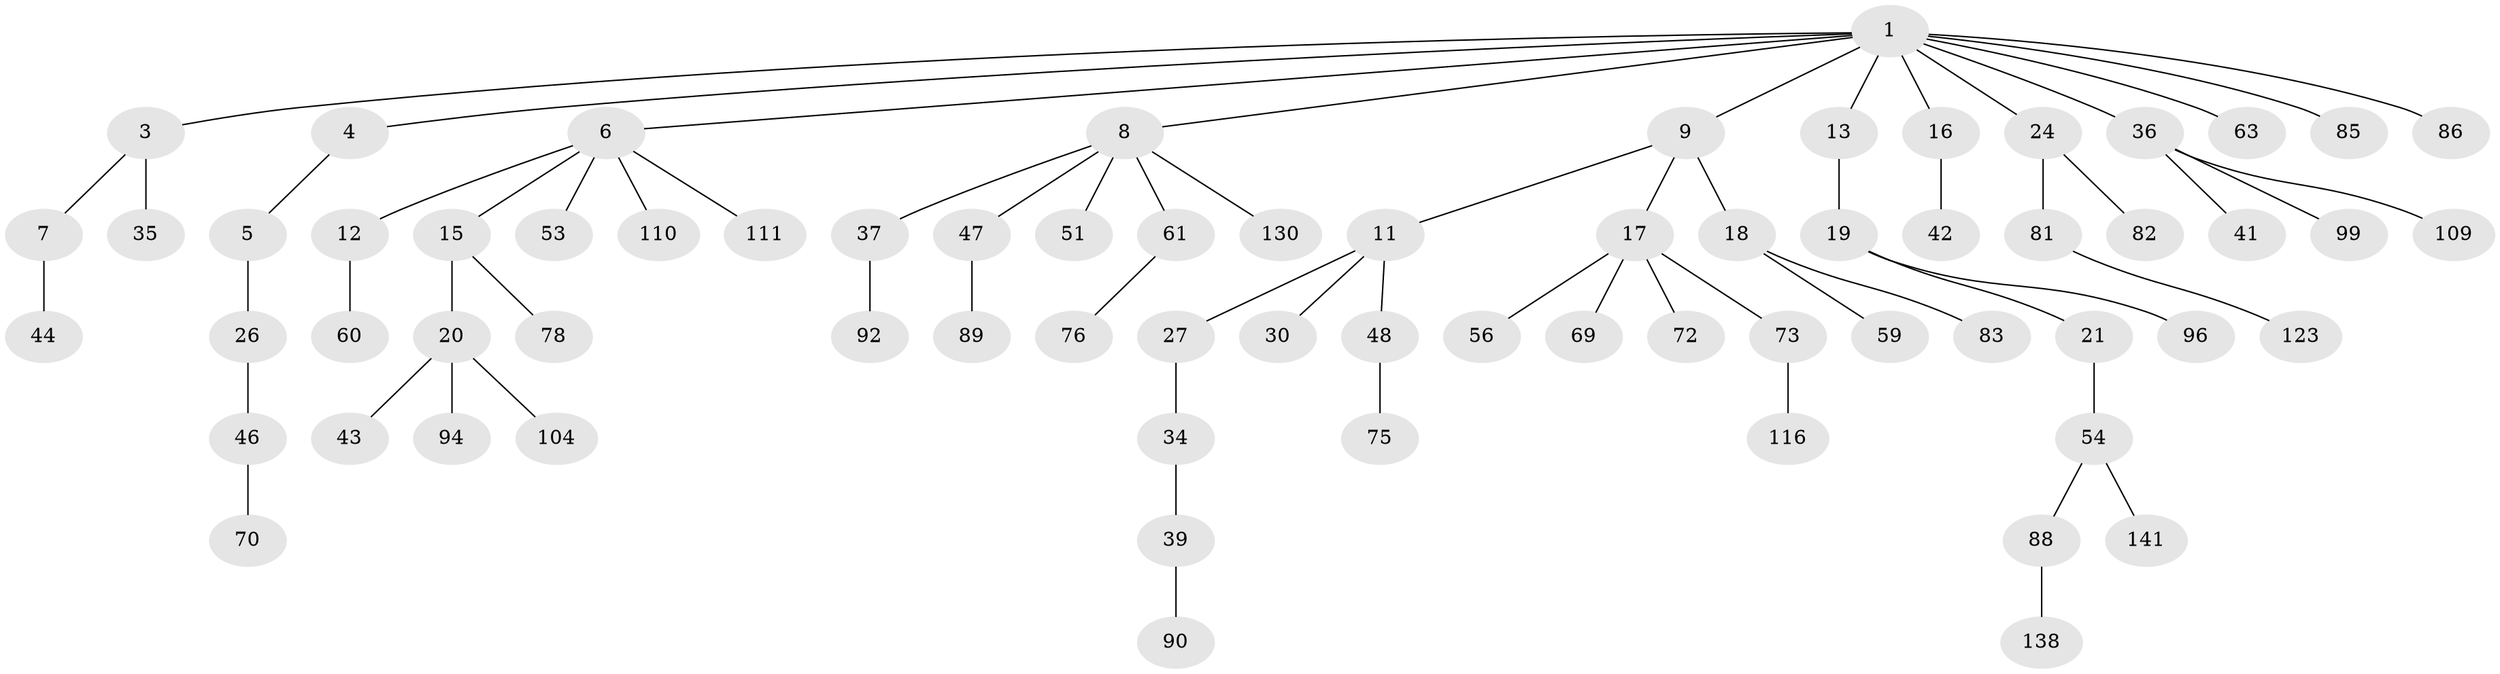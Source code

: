// original degree distribution, {8: 0.0070921985815602835, 6: 0.028368794326241134, 3: 0.09219858156028368, 2: 0.2978723404255319, 5: 0.014184397163120567, 7: 0.014184397163120567, 4: 0.05673758865248227, 1: 0.48936170212765956}
// Generated by graph-tools (version 1.1) at 2025/15/03/09/25 04:15:21]
// undirected, 70 vertices, 69 edges
graph export_dot {
graph [start="1"]
  node [color=gray90,style=filled];
  1 [super="+2"];
  3;
  4;
  5;
  6 [super="+45+33"];
  7 [super="+113"];
  8 [super="+28+50+10"];
  9 [super="+31+140+102"];
  11 [super="+14"];
  12 [super="+125+29"];
  13 [super="+108+119+62+93"];
  15 [super="+66"];
  16 [super="+25"];
  17 [super="+22+49"];
  18 [super="+55+57+100"];
  19;
  20 [super="+74"];
  21 [super="+23"];
  24 [super="+38+40"];
  26;
  27;
  30 [super="+133"];
  34 [super="+71"];
  35;
  36;
  37;
  39 [super="+65"];
  41 [super="+58"];
  42;
  43;
  44;
  46 [super="+64+134"];
  47 [super="+67"];
  48 [super="+80"];
  51;
  53 [super="+106"];
  54 [super="+77"];
  56 [super="+117"];
  59;
  60;
  61;
  63 [super="+68+121+87"];
  69;
  70 [super="+91"];
  72;
  73;
  75;
  76;
  78 [super="+136"];
  81;
  82;
  83;
  85 [super="+98"];
  86 [super="+97"];
  88;
  89;
  90;
  92;
  94 [super="+101+115"];
  96 [super="+124"];
  99;
  104 [super="+118"];
  109;
  110;
  111;
  116 [super="+137"];
  123;
  130;
  138;
  141;
  1 -- 4;
  1 -- 13;
  1 -- 16;
  1 -- 24;
  1 -- 36;
  1 -- 63;
  1 -- 85;
  1 -- 3;
  1 -- 6;
  1 -- 86;
  1 -- 8;
  1 -- 9;
  3 -- 7;
  3 -- 35;
  4 -- 5;
  5 -- 26;
  6 -- 12;
  6 -- 15;
  6 -- 110;
  6 -- 53;
  6 -- 111;
  7 -- 44;
  8 -- 37;
  8 -- 130;
  8 -- 51;
  8 -- 61;
  8 -- 47;
  9 -- 11;
  9 -- 17;
  9 -- 18;
  11 -- 48;
  11 -- 27;
  11 -- 30;
  12 -- 60;
  13 -- 19;
  15 -- 20;
  15 -- 78;
  16 -- 42;
  17 -- 56;
  17 -- 69;
  17 -- 72;
  17 -- 73;
  18 -- 59;
  18 -- 83;
  19 -- 21;
  19 -- 96;
  20 -- 43;
  20 -- 94;
  20 -- 104;
  21 -- 54;
  24 -- 81;
  24 -- 82;
  26 -- 46;
  27 -- 34;
  34 -- 39;
  36 -- 41;
  36 -- 99;
  36 -- 109;
  37 -- 92;
  39 -- 90;
  46 -- 70;
  47 -- 89;
  48 -- 75;
  54 -- 88;
  54 -- 141;
  61 -- 76;
  73 -- 116;
  81 -- 123;
  88 -- 138;
}

